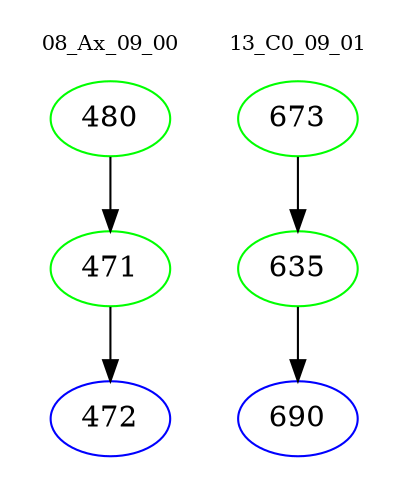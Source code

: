 digraph{
subgraph cluster_0 {
color = white
label = "08_Ax_09_00";
fontsize=10;
T0_480 [label="480", color="green"]
T0_480 -> T0_471 [color="black"]
T0_471 [label="471", color="green"]
T0_471 -> T0_472 [color="black"]
T0_472 [label="472", color="blue"]
}
subgraph cluster_1 {
color = white
label = "13_C0_09_01";
fontsize=10;
T1_673 [label="673", color="green"]
T1_673 -> T1_635 [color="black"]
T1_635 [label="635", color="green"]
T1_635 -> T1_690 [color="black"]
T1_690 [label="690", color="blue"]
}
}

